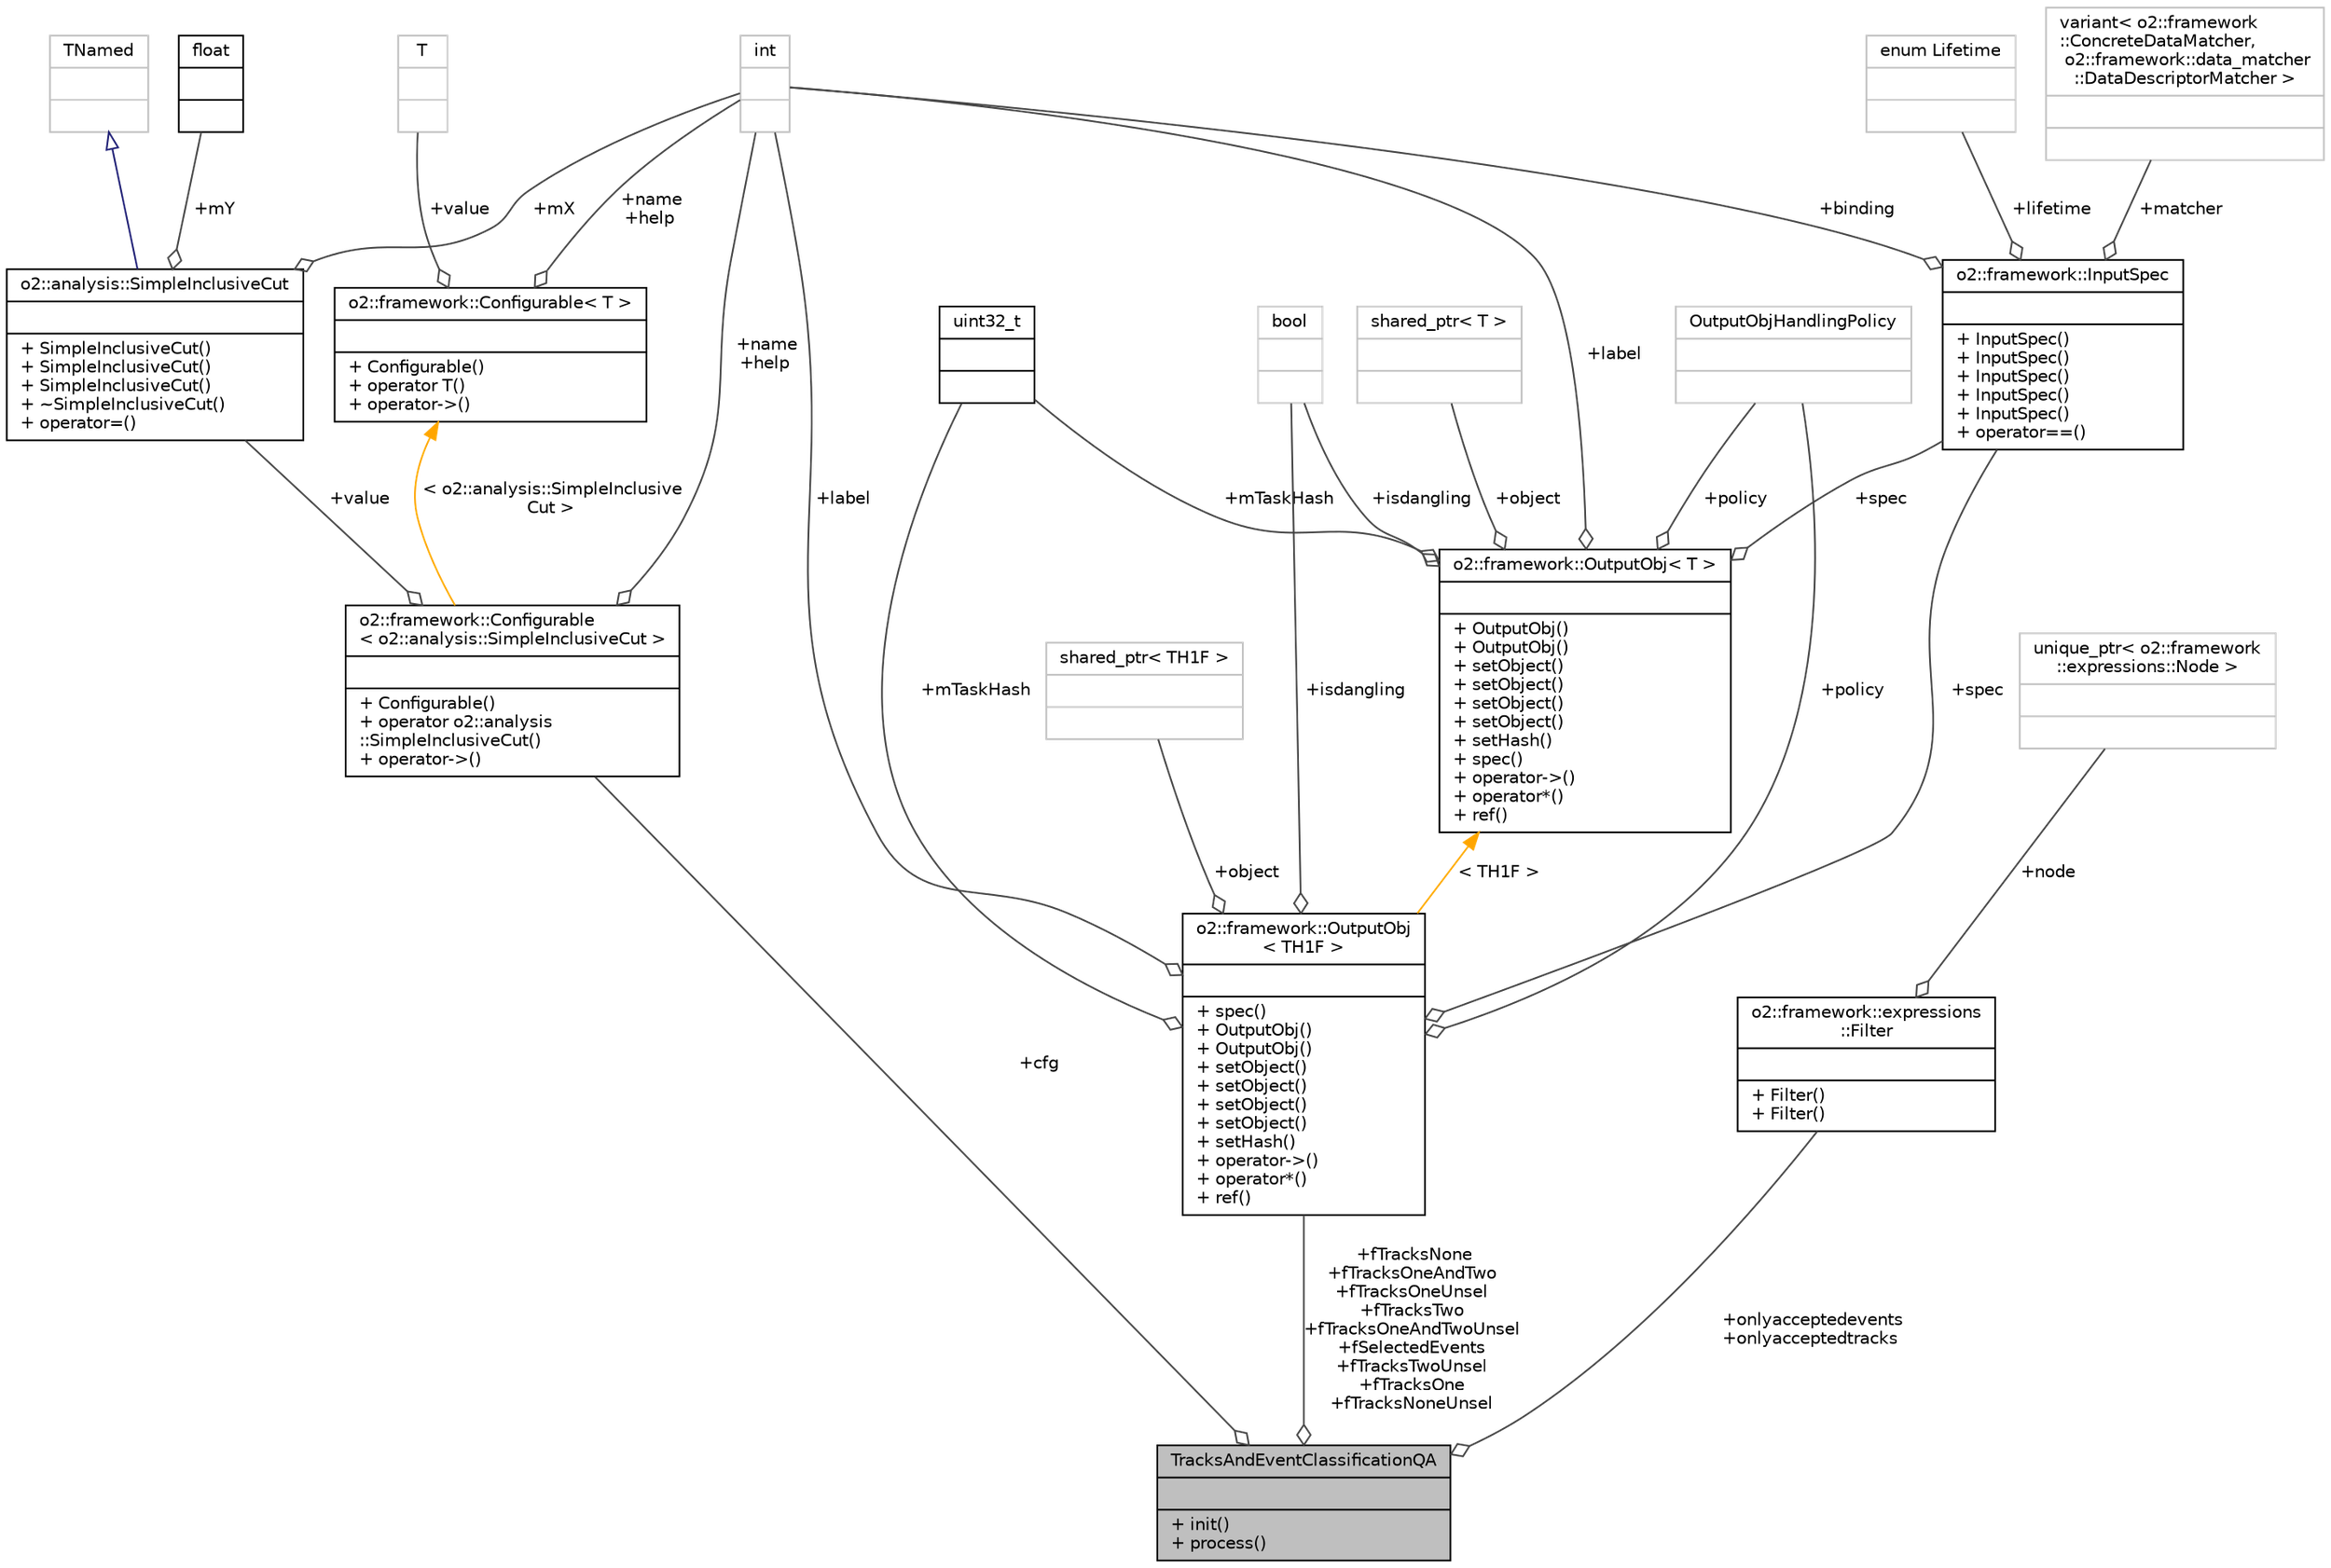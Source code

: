digraph "TracksAndEventClassificationQA"
{
 // INTERACTIVE_SVG=YES
  bgcolor="transparent";
  edge [fontname="Helvetica",fontsize="10",labelfontname="Helvetica",labelfontsize="10"];
  node [fontname="Helvetica",fontsize="10",shape=record];
  Node1 [label="{TracksAndEventClassificationQA\n||+ init()\l+ process()\l}",height=0.2,width=0.4,color="black", fillcolor="grey75", style="filled", fontcolor="black"];
  Node2 -> Node1 [color="grey25",fontsize="10",style="solid",label=" +cfg" ,arrowhead="odiamond",fontname="Helvetica"];
  Node2 [label="{o2::framework::Configurable\l\< o2::analysis::SimpleInclusiveCut \>\n||+ Configurable()\l+ operator o2::analysis\l::SimpleInclusiveCut()\l+ operator-\>()\l}",height=0.2,width=0.4,color="black",URL="$d8/d71/structo2_1_1framework_1_1Configurable.html"];
  Node3 -> Node2 [color="grey25",fontsize="10",style="solid",label=" +value" ,arrowhead="odiamond",fontname="Helvetica"];
  Node3 [label="{o2::analysis::SimpleInclusiveCut\n||+ SimpleInclusiveCut()\l+ SimpleInclusiveCut()\l+ SimpleInclusiveCut()\l+ ~SimpleInclusiveCut()\l+ operator=()\l}",height=0.2,width=0.4,color="black",URL="$db/dee/classo2_1_1analysis_1_1SimpleInclusiveCut.html"];
  Node4 -> Node3 [dir="back",color="midnightblue",fontsize="10",style="solid",arrowtail="onormal",fontname="Helvetica"];
  Node4 [label="{TNamed\n||}",height=0.2,width=0.4,color="grey75"];
  Node5 -> Node3 [color="grey25",fontsize="10",style="solid",label=" +mY" ,arrowhead="odiamond",fontname="Helvetica"];
  Node5 [label="{float\n||}",height=0.2,width=0.4,color="black",URL="$d4/dc3/classfloat.html"];
  Node6 -> Node3 [color="grey25",fontsize="10",style="solid",label=" +mX" ,arrowhead="odiamond",fontname="Helvetica"];
  Node6 [label="{int\n||}",height=0.2,width=0.4,color="grey75"];
  Node6 -> Node2 [color="grey25",fontsize="10",style="solid",label=" +name\n+help" ,arrowhead="odiamond",fontname="Helvetica"];
  Node7 -> Node2 [dir="back",color="orange",fontsize="10",style="solid",label=" \< o2::analysis::SimpleInclusive\lCut \>" ,fontname="Helvetica"];
  Node7 [label="{o2::framework::Configurable\< T \>\n||+ Configurable()\l+ operator T()\l+ operator-\>()\l}",height=0.2,width=0.4,color="black",URL="$d8/d71/structo2_1_1framework_1_1Configurable.html"];
  Node6 -> Node7 [color="grey25",fontsize="10",style="solid",label=" +name\n+help" ,arrowhead="odiamond",fontname="Helvetica"];
  Node8 -> Node7 [color="grey25",fontsize="10",style="solid",label=" +value" ,arrowhead="odiamond",fontname="Helvetica"];
  Node8 [label="{T\n||}",height=0.2,width=0.4,color="grey75"];
  Node9 -> Node1 [color="grey25",fontsize="10",style="solid",label=" +fTracksNone\n+fTracksOneAndTwo\n+fTracksOneUnsel\n+fTracksTwo\n+fTracksOneAndTwoUnsel\n+fSelectedEvents\n+fTracksTwoUnsel\n+fTracksOne\n+fTracksNoneUnsel" ,arrowhead="odiamond",fontname="Helvetica"];
  Node9 [label="{o2::framework::OutputObj\l\< TH1F \>\n||+ spec()\l+ OutputObj()\l+ OutputObj()\l+ setObject()\l+ setObject()\l+ setObject()\l+ setObject()\l+ setHash()\l+ operator-\>()\l+ operator*()\l+ ref()\l}",height=0.2,width=0.4,color="black",URL="$d4/d79/structo2_1_1framework_1_1OutputObj.html"];
  Node10 -> Node9 [color="grey25",fontsize="10",style="solid",label=" +policy" ,arrowhead="odiamond",fontname="Helvetica"];
  Node10 [label="{OutputObjHandlingPolicy\n||}",height=0.2,width=0.4,color="grey75"];
  Node11 -> Node9 [color="grey25",fontsize="10",style="solid",label=" +mTaskHash" ,arrowhead="odiamond",fontname="Helvetica"];
  Node11 [label="{uint32_t\n||}",height=0.2,width=0.4,color="black",URL="$d3/d87/classuint32__t.html"];
  Node6 -> Node9 [color="grey25",fontsize="10",style="solid",label=" +label" ,arrowhead="odiamond",fontname="Helvetica"];
  Node12 -> Node9 [color="grey25",fontsize="10",style="solid",label=" +isdangling" ,arrowhead="odiamond",fontname="Helvetica"];
  Node12 [label="{bool\n||}",height=0.2,width=0.4,color="grey75"];
  Node13 -> Node9 [color="grey25",fontsize="10",style="solid",label=" +spec" ,arrowhead="odiamond",fontname="Helvetica"];
  Node13 [label="{o2::framework::InputSpec\n||+ InputSpec()\l+ InputSpec()\l+ InputSpec()\l+ InputSpec()\l+ InputSpec()\l+ operator==()\l}",height=0.2,width=0.4,color="black",URL="$da/d96/structo2_1_1framework_1_1InputSpec.html"];
  Node14 -> Node13 [color="grey25",fontsize="10",style="solid",label=" +lifetime" ,arrowhead="odiamond",fontname="Helvetica"];
  Node14 [label="{enum Lifetime\n||}",height=0.2,width=0.4,color="grey75"];
  Node15 -> Node13 [color="grey25",fontsize="10",style="solid",label=" +matcher" ,arrowhead="odiamond",fontname="Helvetica"];
  Node15 [label="{variant\< o2::framework\l::ConcreteDataMatcher,\l o2::framework::data_matcher\l::DataDescriptorMatcher \>\n||}",height=0.2,width=0.4,color="grey75"];
  Node6 -> Node13 [color="grey25",fontsize="10",style="solid",label=" +binding" ,arrowhead="odiamond",fontname="Helvetica"];
  Node16 -> Node9 [color="grey25",fontsize="10",style="solid",label=" +object" ,arrowhead="odiamond",fontname="Helvetica"];
  Node16 [label="{shared_ptr\< TH1F \>\n||}",height=0.2,width=0.4,color="grey75"];
  Node17 -> Node9 [dir="back",color="orange",fontsize="10",style="solid",label=" \< TH1F \>" ,fontname="Helvetica"];
  Node17 [label="{o2::framework::OutputObj\< T \>\n||+ OutputObj()\l+ OutputObj()\l+ setObject()\l+ setObject()\l+ setObject()\l+ setObject()\l+ setHash()\l+ spec()\l+ operator-\>()\l+ operator*()\l+ ref()\l}",height=0.2,width=0.4,color="black",URL="$d4/d79/structo2_1_1framework_1_1OutputObj.html"];
  Node10 -> Node17 [color="grey25",fontsize="10",style="solid",label=" +policy" ,arrowhead="odiamond",fontname="Helvetica"];
  Node11 -> Node17 [color="grey25",fontsize="10",style="solid",label=" +mTaskHash" ,arrowhead="odiamond",fontname="Helvetica"];
  Node6 -> Node17 [color="grey25",fontsize="10",style="solid",label=" +label" ,arrowhead="odiamond",fontname="Helvetica"];
  Node18 -> Node17 [color="grey25",fontsize="10",style="solid",label=" +object" ,arrowhead="odiamond",fontname="Helvetica"];
  Node18 [label="{shared_ptr\< T \>\n||}",height=0.2,width=0.4,color="grey75"];
  Node12 -> Node17 [color="grey25",fontsize="10",style="solid",label=" +isdangling" ,arrowhead="odiamond",fontname="Helvetica"];
  Node13 -> Node17 [color="grey25",fontsize="10",style="solid",label=" +spec" ,arrowhead="odiamond",fontname="Helvetica"];
  Node19 -> Node1 [color="grey25",fontsize="10",style="solid",label=" +onlyacceptedevents\n+onlyacceptedtracks" ,arrowhead="odiamond",fontname="Helvetica"];
  Node19 [label="{o2::framework::expressions\l::Filter\n||+ Filter()\l+ Filter()\l}",height=0.2,width=0.4,color="black",URL="$d1/d9a/structo2_1_1framework_1_1expressions_1_1Filter.html",tooltip="A struct, containing the root of the expression tree. "];
  Node20 -> Node19 [color="grey25",fontsize="10",style="solid",label=" +node" ,arrowhead="odiamond",fontname="Helvetica"];
  Node20 [label="{unique_ptr\< o2::framework\l::expressions::Node \>\n||}",height=0.2,width=0.4,color="grey75"];
}
